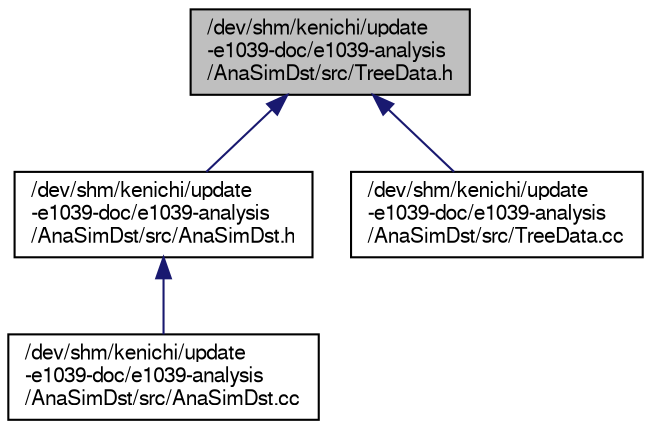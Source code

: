 digraph "/dev/shm/kenichi/update-e1039-doc/e1039-analysis/AnaSimDst/src/TreeData.h"
{
  bgcolor="transparent";
  edge [fontname="FreeSans",fontsize="10",labelfontname="FreeSans",labelfontsize="10"];
  node [fontname="FreeSans",fontsize="10",shape=record];
  Node1 [label="/dev/shm/kenichi/update\l-e1039-doc/e1039-analysis\l/AnaSimDst/src/TreeData.h",height=0.2,width=0.4,color="black", fillcolor="grey75", style="filled" fontcolor="black"];
  Node1 -> Node2 [dir="back",color="midnightblue",fontsize="10",style="solid",fontname="FreeSans"];
  Node2 [label="/dev/shm/kenichi/update\l-e1039-doc/e1039-analysis\l/AnaSimDst/src/AnaSimDst.h",height=0.2,width=0.4,color="black",URL="$dc/da9/AnaSimDst_8h.html"];
  Node2 -> Node3 [dir="back",color="midnightblue",fontsize="10",style="solid",fontname="FreeSans"];
  Node3 [label="/dev/shm/kenichi/update\l-e1039-doc/e1039-analysis\l/AnaSimDst/src/AnaSimDst.cc",height=0.2,width=0.4,color="black",URL="$d4/db3/AnaSimDst_8cc.html"];
  Node1 -> Node4 [dir="back",color="midnightblue",fontsize="10",style="solid",fontname="FreeSans"];
  Node4 [label="/dev/shm/kenichi/update\l-e1039-doc/e1039-analysis\l/AnaSimDst/src/TreeData.cc",height=0.2,width=0.4,color="black",URL="$d8/d34/TreeData_8cc.html"];
}
